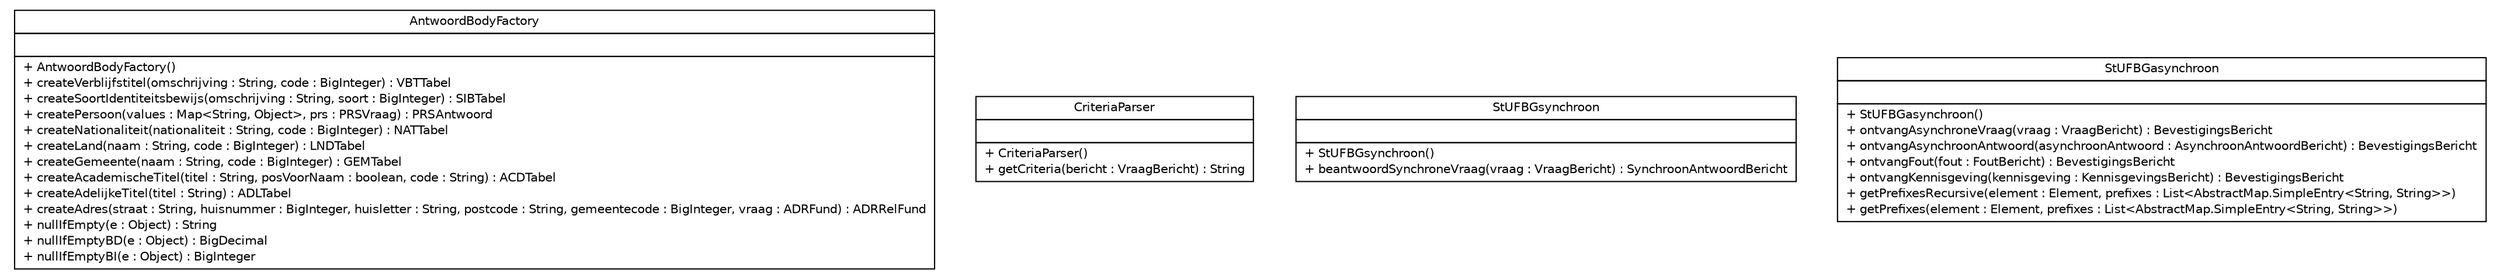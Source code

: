#!/usr/local/bin/dot
#
# Class diagram 
# Generated by UMLGraph version R5_6-24-gf6e263 (http://www.umlgraph.org/)
#

digraph G {
	edge [fontname="Helvetica",fontsize=10,labelfontname="Helvetica",labelfontsize=10];
	node [fontname="Helvetica",fontsize=10,shape=plaintext];
	nodesep=0.25;
	ranksep=0.5;
	// nl.b3p.brmo.stufbg204.AntwoordBodyFactory
	c0 [label=<<table title="nl.b3p.brmo.stufbg204.AntwoordBodyFactory" border="0" cellborder="1" cellspacing="0" cellpadding="2" port="p" href="./AntwoordBodyFactory.html">
		<tr><td><table border="0" cellspacing="0" cellpadding="1">
<tr><td align="center" balign="center"> AntwoordBodyFactory </td></tr>
		</table></td></tr>
		<tr><td><table border="0" cellspacing="0" cellpadding="1">
<tr><td align="left" balign="left">  </td></tr>
		</table></td></tr>
		<tr><td><table border="0" cellspacing="0" cellpadding="1">
<tr><td align="left" balign="left"> + AntwoordBodyFactory() </td></tr>
<tr><td align="left" balign="left"> + createVerblijfstitel(omschrijving : String, code : BigInteger) : VBTTabel </td></tr>
<tr><td align="left" balign="left"> + createSoortIdentiteitsbewijs(omschrijving : String, soort : BigInteger) : SIBTabel </td></tr>
<tr><td align="left" balign="left"> + createPersoon(values : Map&lt;String, Object&gt;, prs : PRSVraag) : PRSAntwoord </td></tr>
<tr><td align="left" balign="left"> + createNationaliteit(nationaliteit : String, code : BigInteger) : NATTabel </td></tr>
<tr><td align="left" balign="left"> + createLand(naam : String, code : BigInteger) : LNDTabel </td></tr>
<tr><td align="left" balign="left"> + createGemeente(naam : String, code : BigInteger) : GEMTabel </td></tr>
<tr><td align="left" balign="left"> + createAcademischeTitel(titel : String, posVoorNaam : boolean, code : String) : ACDTabel </td></tr>
<tr><td align="left" balign="left"> + createAdelijkeTitel(titel : String) : ADLTabel </td></tr>
<tr><td align="left" balign="left"> + createAdres(straat : String, huisnummer : BigInteger, huisletter : String, postcode : String, gemeentecode : BigInteger, vraag : ADRFund) : ADRRelFund </td></tr>
<tr><td align="left" balign="left"> + nullIfEmpty(e : Object) : String </td></tr>
<tr><td align="left" balign="left"> + nullIfEmptyBD(e : Object) : BigDecimal </td></tr>
<tr><td align="left" balign="left"> + nullIfEmptyBI(e : Object) : BigInteger </td></tr>
		</table></td></tr>
		</table>>, URL="./AntwoordBodyFactory.html", fontname="Helvetica", fontcolor="black", fontsize=10.0];
	// nl.b3p.brmo.stufbg204.CriteriaParser
	c1 [label=<<table title="nl.b3p.brmo.stufbg204.CriteriaParser" border="0" cellborder="1" cellspacing="0" cellpadding="2" port="p" href="./CriteriaParser.html">
		<tr><td><table border="0" cellspacing="0" cellpadding="1">
<tr><td align="center" balign="center"> CriteriaParser </td></tr>
		</table></td></tr>
		<tr><td><table border="0" cellspacing="0" cellpadding="1">
<tr><td align="left" balign="left">  </td></tr>
		</table></td></tr>
		<tr><td><table border="0" cellspacing="0" cellpadding="1">
<tr><td align="left" balign="left"> + CriteriaParser() </td></tr>
<tr><td align="left" balign="left"> + getCriteria(bericht : VraagBericht) : String </td></tr>
		</table></td></tr>
		</table>>, URL="./CriteriaParser.html", fontname="Helvetica", fontcolor="black", fontsize=10.0];
	// nl.b3p.brmo.stufbg204.StUFBGsynchroon
	c2 [label=<<table title="nl.b3p.brmo.stufbg204.StUFBGsynchroon" border="0" cellborder="1" cellspacing="0" cellpadding="2" port="p" href="./StUFBGsynchroon.html">
		<tr><td><table border="0" cellspacing="0" cellpadding="1">
<tr><td align="center" balign="center"> StUFBGsynchroon </td></tr>
		</table></td></tr>
		<tr><td><table border="0" cellspacing="0" cellpadding="1">
<tr><td align="left" balign="left">  </td></tr>
		</table></td></tr>
		<tr><td><table border="0" cellspacing="0" cellpadding="1">
<tr><td align="left" balign="left"> + StUFBGsynchroon() </td></tr>
<tr><td align="left" balign="left"> + beantwoordSynchroneVraag(vraag : VraagBericht) : SynchroonAntwoordBericht </td></tr>
		</table></td></tr>
		</table>>, URL="./StUFBGsynchroon.html", fontname="Helvetica", fontcolor="black", fontsize=10.0];
	// nl.b3p.brmo.stufbg204.StUFBGasynchroon
	c3 [label=<<table title="nl.b3p.brmo.stufbg204.StUFBGasynchroon" border="0" cellborder="1" cellspacing="0" cellpadding="2" port="p" href="./StUFBGasynchroon.html">
		<tr><td><table border="0" cellspacing="0" cellpadding="1">
<tr><td align="center" balign="center"> StUFBGasynchroon </td></tr>
		</table></td></tr>
		<tr><td><table border="0" cellspacing="0" cellpadding="1">
<tr><td align="left" balign="left">  </td></tr>
		</table></td></tr>
		<tr><td><table border="0" cellspacing="0" cellpadding="1">
<tr><td align="left" balign="left"> + StUFBGasynchroon() </td></tr>
<tr><td align="left" balign="left"> + ontvangAsynchroneVraag(vraag : VraagBericht) : BevestigingsBericht </td></tr>
<tr><td align="left" balign="left"> + ontvangAsynchroonAntwoord(asynchroonAntwoord : AsynchroonAntwoordBericht) : BevestigingsBericht </td></tr>
<tr><td align="left" balign="left"> + ontvangFout(fout : FoutBericht) : BevestigingsBericht </td></tr>
<tr><td align="left" balign="left"> + ontvangKennisgeving(kennisgeving : KennisgevingsBericht) : BevestigingsBericht </td></tr>
<tr><td align="left" balign="left"> + getPrefixesRecursive(element : Element, prefixes : List&lt;AbstractMap.SimpleEntry&lt;String, String&gt;&gt;) </td></tr>
<tr><td align="left" balign="left"> + getPrefixes(element : Element, prefixes : List&lt;AbstractMap.SimpleEntry&lt;String, String&gt;&gt;) </td></tr>
		</table></td></tr>
		</table>>, URL="./StUFBGasynchroon.html", fontname="Helvetica", fontcolor="black", fontsize=10.0];
}

